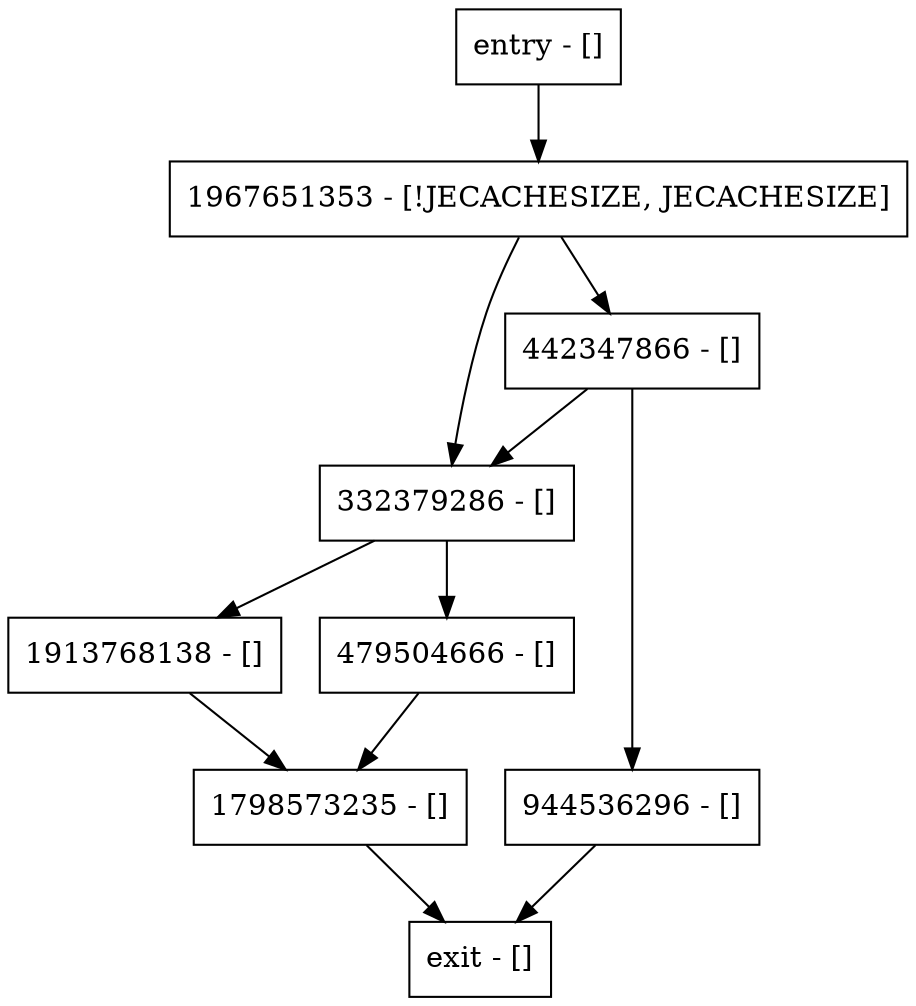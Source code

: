 digraph addBack {
node [shape=record];
entry [label="entry - []"];
exit [label="exit - []"];
1967651353 [label="1967651353 - [!JECACHESIZE, JECACHESIZE]"];
332379286 [label="332379286 - []"];
944536296 [label="944536296 - []"];
1913768138 [label="1913768138 - []"];
1798573235 [label="1798573235 - []"];
479504666 [label="479504666 - []"];
442347866 [label="442347866 - []"];
entry;
exit;
entry -> 1967651353;
1967651353 -> 332379286;
1967651353 -> 442347866;
332379286 -> 1913768138;
332379286 -> 479504666;
944536296 -> exit;
1913768138 -> 1798573235;
1798573235 -> exit;
479504666 -> 1798573235;
442347866 -> 332379286;
442347866 -> 944536296;
}
